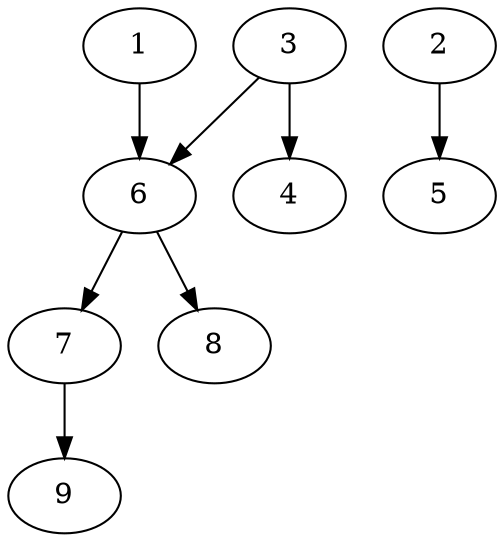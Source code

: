 // DAG automatically generated by daggen at Fri May 24 12:58:06 2024
// daggen-master/daggen -n 9 --fat 0.5 --density 0.5 --regular 0.5 --jump 2 --minalpha 20 --maxalpha 50 --dot -o dags_dot_9/sim_7.dot 
digraph G {
  1 [size="134217728000", alpha="40.98"]
  1 -> 6 [size ="209715200"]
  2 [size="549755813888", alpha="33.40"]
  2 -> 5 [size ="536870912"]
  3 [size="444477208764", alpha="49.76"]
  3 -> 4 [size ="411041792"]
  3 -> 6 [size ="411041792"]
  4 [size="149103790960", alpha="35.59"]
  5 [size="163524368473", alpha="30.40"]
  6 [size="16662284872", alpha="24.62"]
  6 -> 7 [size ="838860800"]
  6 -> 8 [size ="838860800"]
  7 [size="8798647374", alpha="37.77"]
  7 -> 9 [size ="679477248"]
  8 [size="13863071506", alpha="24.21"]
  9 [size="782757789696", alpha="37.15"]
}
